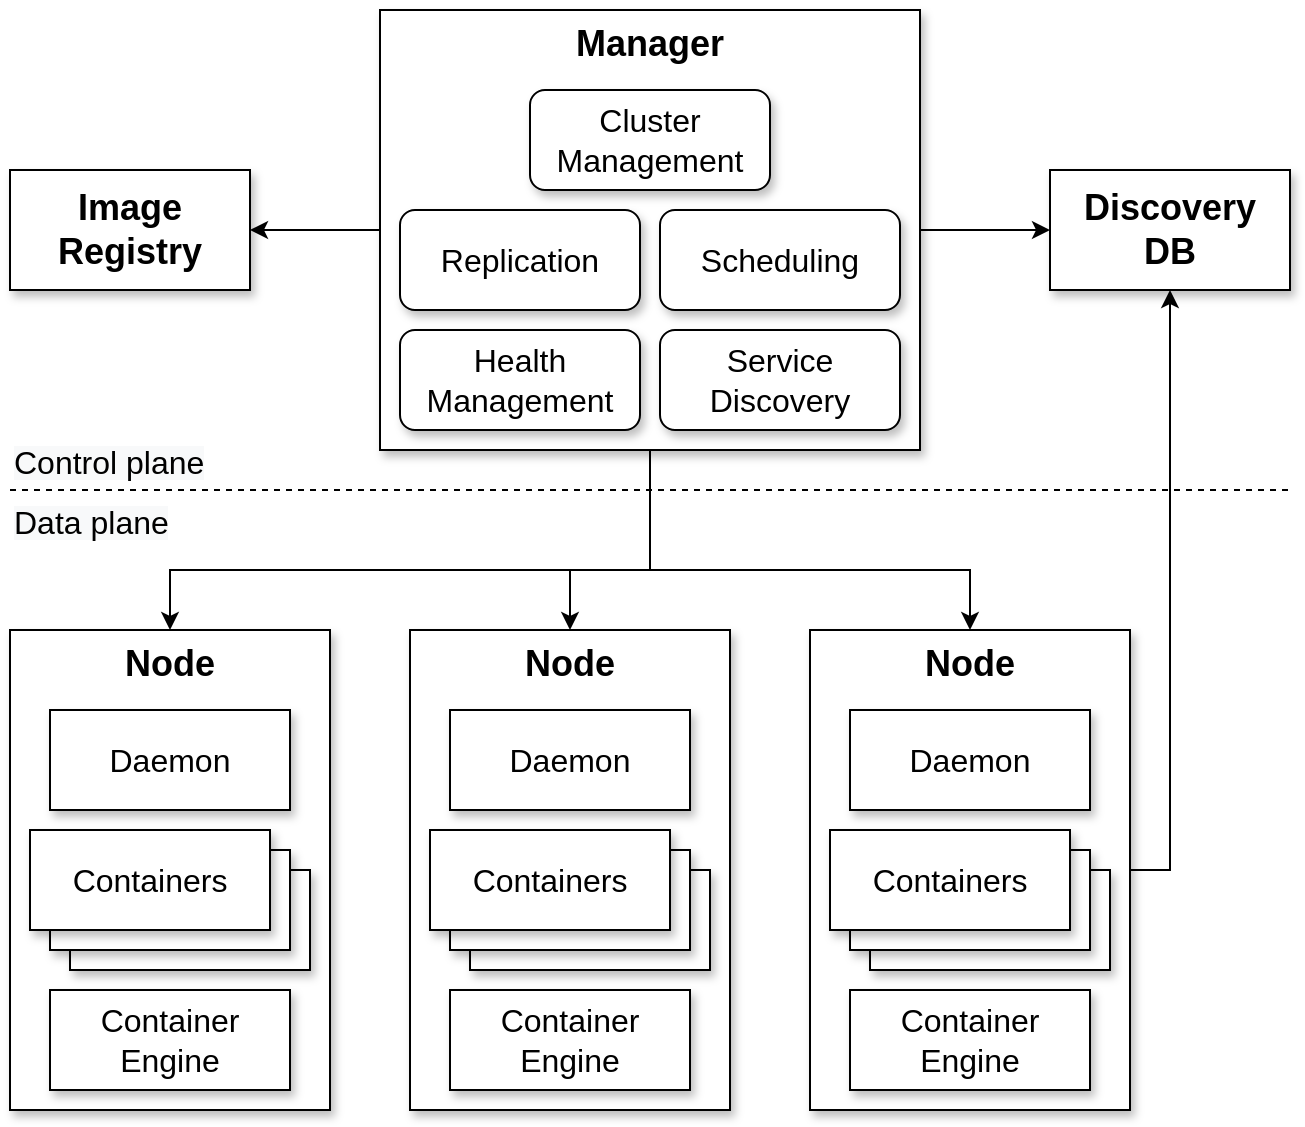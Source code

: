 <mxfile version="14.5.1" type="device"><diagram id="sGTMXH8njDxTxrf9McV2" name="Page-1"><mxGraphModel dx="1106" dy="837" grid="1" gridSize="10" guides="1" tooltips="1" connect="1" arrows="1" fold="1" page="1" pageScale="1" pageWidth="1100" pageHeight="850" math="0" shadow="0"><root><mxCell id="0"/><mxCell id="1" parent="0"/><mxCell id="jrh6HcXVlhJq9nKqbpKi-1" value="" style="edgeStyle=orthogonalEdgeStyle;rounded=0;orthogonalLoop=1;jettySize=auto;html=1;" parent="1" source="JRmslAJqSS6vHDavz7So-3" target="JRmslAJqSS6vHDavz7So-31" edge="1"><mxGeometry relative="1" as="geometry"/></mxCell><mxCell id="JRmslAJqSS6vHDavz7So-14" value="" style="edgeStyle=orthogonalEdgeStyle;rounded=0;orthogonalLoop=1;jettySize=auto;html=1;entryX=0.5;entryY=0;entryDx=0;entryDy=0;" parent="1" source="JRmslAJqSS6vHDavz7So-3" target="Tj_wFLu9c_E33zZebS4E-3" edge="1"><mxGeometry relative="1" as="geometry"><mxPoint x="520" y="470" as="targetPoint"/><Array as="points"><mxPoint x="560" y="440"/><mxPoint x="520" y="440"/></Array></mxGeometry></mxCell><mxCell id="JRmslAJqSS6vHDavz7So-22" value="" style="group" parent="1" vertex="1" connectable="0"><mxGeometry x="640" y="470" width="160" height="240" as="geometry"/></mxCell><mxCell id="JRmslAJqSS6vHDavz7So-23" value="&lt;font style=&quot;font-size: 18px&quot;&gt;&lt;b&gt;Node&lt;/b&gt;&lt;/font&gt;" style="rounded=0;whiteSpace=wrap;html=1;verticalAlign=top;shadow=1;" parent="JRmslAJqSS6vHDavz7So-22" vertex="1"><mxGeometry width="160" height="240" as="geometry"/></mxCell><mxCell id="JRmslAJqSS6vHDavz7So-24" value="&lt;font style=&quot;font-size: 16px&quot;&gt;Containers&lt;/font&gt;" style="rounded=0;whiteSpace=wrap;html=1;shadow=1;" parent="JRmslAJqSS6vHDavz7So-22" vertex="1"><mxGeometry x="30" y="120" width="120" height="50" as="geometry"/></mxCell><mxCell id="JRmslAJqSS6vHDavz7So-25" value="&lt;font style=&quot;font-size: 16px&quot;&gt;Containers&lt;/font&gt;" style="rounded=0;whiteSpace=wrap;html=1;shadow=1;" parent="JRmslAJqSS6vHDavz7So-22" vertex="1"><mxGeometry x="20" y="110" width="120" height="50" as="geometry"/></mxCell><mxCell id="JRmslAJqSS6vHDavz7So-26" value="&lt;font style=&quot;font-size: 16px&quot;&gt;Containers&lt;/font&gt;" style="rounded=0;whiteSpace=wrap;html=1;shadow=1;" parent="JRmslAJqSS6vHDavz7So-22" vertex="1"><mxGeometry x="10" y="100" width="120" height="50" as="geometry"/></mxCell><mxCell id="JRmslAJqSS6vHDavz7So-27" value="&lt;font style=&quot;font-size: 16px&quot;&gt;Daemon&lt;/font&gt;" style="rounded=0;whiteSpace=wrap;html=1;shadow=1;" parent="JRmslAJqSS6vHDavz7So-22" vertex="1"><mxGeometry x="20" y="40" width="120" height="50" as="geometry"/></mxCell><mxCell id="r55NWayZfvWeFaLp822p-4" style="edgeStyle=orthogonalEdgeStyle;rounded=0;orthogonalLoop=1;jettySize=auto;html=1;exitX=0.5;exitY=1;exitDx=0;exitDy=0;" parent="JRmslAJqSS6vHDavz7So-22" edge="1"><mxGeometry relative="1" as="geometry"><mxPoint x="80" y="180" as="sourcePoint"/><mxPoint x="80" y="180" as="targetPoint"/></mxGeometry></mxCell><mxCell id="Tj_wFLu9c_E33zZebS4E-1" value="&lt;font style=&quot;font-size: 16px&quot;&gt;Container Engine&lt;/font&gt;" style="rounded=0;whiteSpace=wrap;html=1;shadow=1;" parent="JRmslAJqSS6vHDavz7So-22" vertex="1"><mxGeometry x="20" y="180" width="120" height="50" as="geometry"/></mxCell><mxCell id="JRmslAJqSS6vHDavz7So-28" value="" style="edgeStyle=orthogonalEdgeStyle;rounded=0;orthogonalLoop=1;jettySize=auto;html=1;entryX=0.5;entryY=0;entryDx=0;entryDy=0;exitX=0.5;exitY=1;exitDx=0;exitDy=0;" parent="1" source="JRmslAJqSS6vHDavz7So-3" target="Tj_wFLu9c_E33zZebS4E-11" edge="1"><mxGeometry relative="1" as="geometry"><mxPoint x="530" y="395" as="sourcePoint"/><mxPoint x="320" y="470" as="targetPoint"/><Array as="points"><mxPoint x="560" y="440"/><mxPoint x="320" y="440"/></Array></mxGeometry></mxCell><mxCell id="JRmslAJqSS6vHDavz7So-29" value="" style="edgeStyle=orthogonalEdgeStyle;rounded=0;orthogonalLoop=1;jettySize=auto;html=1;exitX=0.5;exitY=1;exitDx=0;exitDy=0;entryX=0.5;entryY=0;entryDx=0;entryDy=0;" parent="1" source="JRmslAJqSS6vHDavz7So-3" target="JRmslAJqSS6vHDavz7So-23" edge="1"><mxGeometry relative="1" as="geometry"><mxPoint x="530" y="395" as="sourcePoint"/><mxPoint x="720" y="470" as="targetPoint"/><Array as="points"><mxPoint x="560" y="440"/><mxPoint x="720" y="440"/></Array></mxGeometry></mxCell><mxCell id="JRmslAJqSS6vHDavz7So-31" value="&lt;font style=&quot;font-size: 18px&quot;&gt;&lt;b&gt;Image Registry&lt;/b&gt;&lt;/font&gt;" style="rounded=0;whiteSpace=wrap;html=1;verticalAlign=middle;shadow=1;" parent="1" vertex="1"><mxGeometry x="240" y="240" width="120" height="60" as="geometry"/></mxCell><mxCell id="JRmslAJqSS6vHDavz7So-35" value="&lt;font style=&quot;font-size: 18px&quot;&gt;&lt;b&gt;Discovery DB&lt;/b&gt;&lt;/font&gt;" style="rounded=0;whiteSpace=wrap;html=1;verticalAlign=middle;spacingLeft=0;spacingBottom=0;spacing=3;shadow=1;" parent="1" vertex="1"><mxGeometry x="760" y="240" width="120" height="60" as="geometry"/></mxCell><mxCell id="JRmslAJqSS6vHDavz7So-36" value="" style="edgeStyle=orthogonalEdgeStyle;rounded=0;orthogonalLoop=1;jettySize=auto;html=1;entryX=0;entryY=0.5;entryDx=0;entryDy=0;exitX=1;exitY=0.5;exitDx=0;exitDy=0;" parent="1" source="JRmslAJqSS6vHDavz7So-3" target="JRmslAJqSS6vHDavz7So-35" edge="1"><mxGeometry relative="1" as="geometry"><mxPoint x="460" y="305" as="sourcePoint"/><mxPoint x="370" y="305" as="targetPoint"/></mxGeometry></mxCell><mxCell id="JRmslAJqSS6vHDavz7So-37" value="" style="edgeStyle=orthogonalEdgeStyle;rounded=0;orthogonalLoop=1;jettySize=auto;html=1;entryX=0.5;entryY=1;entryDx=0;entryDy=0;exitX=1;exitY=0.5;exitDx=0;exitDy=0;" parent="1" source="JRmslAJqSS6vHDavz7So-23" target="JRmslAJqSS6vHDavz7So-35" edge="1"><mxGeometry relative="1" as="geometry"><mxPoint x="530" y="395" as="sourcePoint"/><mxPoint x="730" y="475" as="targetPoint"/></mxGeometry></mxCell><mxCell id="wjb-W7vyoI8IyO36brAT-1" value="" style="endArrow=none;dashed=1;html=1;" parent="1" edge="1"><mxGeometry width="50" height="50" relative="1" as="geometry"><mxPoint x="240" y="400" as="sourcePoint"/><mxPoint x="880" y="400" as="targetPoint"/></mxGeometry></mxCell><mxCell id="wjb-W7vyoI8IyO36brAT-2" value="&lt;span style=&quot;color: rgb(0 , 0 , 0) ; font-family: &amp;#34;helvetica&amp;#34; ; font-size: 16px ; font-style: normal ; font-weight: 400 ; letter-spacing: normal ; text-align: center ; text-indent: 0px ; text-transform: none ; word-spacing: 0px ; background-color: rgb(248 , 249 , 250) ; display: inline ; float: none&quot;&gt;Control plane&lt;/span&gt;" style="text;whiteSpace=wrap;html=1;" parent="1" vertex="1"><mxGeometry x="240" y="370" width="120" height="30" as="geometry"/></mxCell><mxCell id="wjb-W7vyoI8IyO36brAT-3" value="&lt;span style=&quot;color: rgb(0 , 0 , 0) ; font-family: &amp;#34;helvetica&amp;#34; ; font-size: 16px ; font-style: normal ; font-weight: 400 ; letter-spacing: normal ; text-align: center ; text-indent: 0px ; text-transform: none ; word-spacing: 0px ; background-color: rgb(248 , 249 , 250) ; display: inline ; float: none&quot;&gt;Data plane&lt;/span&gt;" style="text;whiteSpace=wrap;html=1;" parent="1" vertex="1"><mxGeometry x="240" y="400" width="120" height="30" as="geometry"/></mxCell><mxCell id="Tj_wFLu9c_E33zZebS4E-2" value="" style="group;shadow=1;" parent="1" vertex="1" connectable="0"><mxGeometry x="440" y="470" width="160" height="240" as="geometry"/></mxCell><mxCell id="Tj_wFLu9c_E33zZebS4E-3" value="&lt;font style=&quot;font-size: 18px&quot;&gt;&lt;b&gt;Node&lt;/b&gt;&lt;/font&gt;" style="rounded=0;whiteSpace=wrap;html=1;verticalAlign=top;shadow=1;" parent="Tj_wFLu9c_E33zZebS4E-2" vertex="1"><mxGeometry width="160" height="240" as="geometry"/></mxCell><mxCell id="Tj_wFLu9c_E33zZebS4E-4" value="&lt;font style=&quot;font-size: 16px&quot;&gt;Containers&lt;/font&gt;" style="rounded=0;whiteSpace=wrap;html=1;shadow=1;" parent="Tj_wFLu9c_E33zZebS4E-2" vertex="1"><mxGeometry x="30" y="120" width="120" height="50" as="geometry"/></mxCell><mxCell id="Tj_wFLu9c_E33zZebS4E-5" value="&lt;font style=&quot;font-size: 16px&quot;&gt;Containers&lt;/font&gt;" style="rounded=0;whiteSpace=wrap;html=1;shadow=1;" parent="Tj_wFLu9c_E33zZebS4E-2" vertex="1"><mxGeometry x="20" y="110" width="120" height="50" as="geometry"/></mxCell><mxCell id="Tj_wFLu9c_E33zZebS4E-6" value="&lt;font style=&quot;font-size: 16px&quot;&gt;Containers&lt;/font&gt;" style="rounded=0;whiteSpace=wrap;html=1;shadow=1;" parent="Tj_wFLu9c_E33zZebS4E-2" vertex="1"><mxGeometry x="10" y="100" width="120" height="50" as="geometry"/></mxCell><mxCell id="Tj_wFLu9c_E33zZebS4E-7" value="&lt;font style=&quot;font-size: 16px&quot;&gt;Daemon&lt;/font&gt;" style="rounded=0;whiteSpace=wrap;html=1;shadow=1;" parent="Tj_wFLu9c_E33zZebS4E-2" vertex="1"><mxGeometry x="20" y="40" width="120" height="50" as="geometry"/></mxCell><mxCell id="Tj_wFLu9c_E33zZebS4E-8" style="edgeStyle=orthogonalEdgeStyle;rounded=0;orthogonalLoop=1;jettySize=auto;html=1;exitX=0.5;exitY=1;exitDx=0;exitDy=0;shadow=1;" parent="Tj_wFLu9c_E33zZebS4E-2" edge="1"><mxGeometry relative="1" as="geometry"><mxPoint x="80" y="180" as="sourcePoint"/><mxPoint x="80" y="180" as="targetPoint"/></mxGeometry></mxCell><mxCell id="Tj_wFLu9c_E33zZebS4E-9" value="&lt;font style=&quot;font-size: 16px&quot;&gt;Container Engine&lt;/font&gt;" style="rounded=0;whiteSpace=wrap;html=1;shadow=1;" parent="Tj_wFLu9c_E33zZebS4E-2" vertex="1"><mxGeometry x="20" y="180" width="120" height="50" as="geometry"/></mxCell><mxCell id="Tj_wFLu9c_E33zZebS4E-10" value="" style="group;shadow=1;" parent="1" vertex="1" connectable="0"><mxGeometry x="240" y="470" width="160" height="240" as="geometry"/></mxCell><mxCell id="Tj_wFLu9c_E33zZebS4E-11" value="&lt;font style=&quot;font-size: 18px&quot;&gt;&lt;b&gt;Node&lt;/b&gt;&lt;/font&gt;" style="rounded=0;whiteSpace=wrap;html=1;verticalAlign=top;shadow=1;" parent="Tj_wFLu9c_E33zZebS4E-10" vertex="1"><mxGeometry width="160" height="240" as="geometry"/></mxCell><mxCell id="Tj_wFLu9c_E33zZebS4E-12" value="&lt;font style=&quot;font-size: 16px&quot;&gt;Containers&lt;/font&gt;" style="rounded=0;whiteSpace=wrap;html=1;shadow=1;" parent="Tj_wFLu9c_E33zZebS4E-10" vertex="1"><mxGeometry x="30" y="120" width="120" height="50" as="geometry"/></mxCell><mxCell id="Tj_wFLu9c_E33zZebS4E-13" value="&lt;font style=&quot;font-size: 16px&quot;&gt;Containers&lt;/font&gt;" style="rounded=0;whiteSpace=wrap;html=1;shadow=1;" parent="Tj_wFLu9c_E33zZebS4E-10" vertex="1"><mxGeometry x="20" y="110" width="120" height="50" as="geometry"/></mxCell><mxCell id="Tj_wFLu9c_E33zZebS4E-14" value="&lt;font style=&quot;font-size: 16px&quot;&gt;Containers&lt;/font&gt;" style="rounded=0;whiteSpace=wrap;html=1;shadow=1;" parent="Tj_wFLu9c_E33zZebS4E-10" vertex="1"><mxGeometry x="10" y="100" width="120" height="50" as="geometry"/></mxCell><mxCell id="Tj_wFLu9c_E33zZebS4E-15" value="&lt;font style=&quot;font-size: 16px&quot;&gt;Daemon&lt;/font&gt;" style="rounded=0;whiteSpace=wrap;html=1;shadow=1;" parent="Tj_wFLu9c_E33zZebS4E-10" vertex="1"><mxGeometry x="20" y="40" width="120" height="50" as="geometry"/></mxCell><mxCell id="Tj_wFLu9c_E33zZebS4E-16" style="edgeStyle=orthogonalEdgeStyle;rounded=0;orthogonalLoop=1;jettySize=auto;html=1;exitX=0.5;exitY=1;exitDx=0;exitDy=0;shadow=1;" parent="Tj_wFLu9c_E33zZebS4E-10" edge="1"><mxGeometry relative="1" as="geometry"><mxPoint x="80" y="180" as="sourcePoint"/><mxPoint x="80" y="180" as="targetPoint"/></mxGeometry></mxCell><mxCell id="Tj_wFLu9c_E33zZebS4E-17" value="&lt;font style=&quot;font-size: 16px&quot;&gt;Container Engine&lt;/font&gt;" style="rounded=0;whiteSpace=wrap;html=1;shadow=1;" parent="Tj_wFLu9c_E33zZebS4E-10" vertex="1"><mxGeometry x="20" y="180" width="120" height="50" as="geometry"/></mxCell><mxCell id="ALkRWgXjZet6T7za1Y_e-2" value="" style="group;shadow=0;" parent="1" vertex="1" connectable="0"><mxGeometry x="425" y="160" width="270" height="220" as="geometry"/></mxCell><mxCell id="JRmslAJqSS6vHDavz7So-3" value="&lt;font style=&quot;font-size: 18px&quot;&gt;&lt;b&gt;Manager&lt;/b&gt;&lt;/font&gt;" style="rounded=0;whiteSpace=wrap;html=1;verticalAlign=top;shadow=1;" parent="ALkRWgXjZet6T7za1Y_e-2" vertex="1"><mxGeometry width="270" height="220" as="geometry"/></mxCell><mxCell id="JRmslAJqSS6vHDavz7So-1" value="&lt;span style=&quot;font-size: 16px&quot;&gt;Replication&lt;/span&gt;" style="rounded=1;whiteSpace=wrap;html=1;shadow=1;" parent="ALkRWgXjZet6T7za1Y_e-2" vertex="1"><mxGeometry x="10" y="100" width="120" height="50" as="geometry"/></mxCell><mxCell id="JRmslAJqSS6vHDavz7So-2" value="&lt;span style=&quot;font-family: &amp;#34;helvetica&amp;#34; ; font-size: 16px&quot;&gt;Scheduling&lt;/span&gt;" style="rounded=1;whiteSpace=wrap;html=1;shadow=1;" parent="ALkRWgXjZet6T7za1Y_e-2" vertex="1"><mxGeometry x="140" y="100" width="120" height="50" as="geometry"/></mxCell><mxCell id="r55NWayZfvWeFaLp822p-1" value="&lt;span style=&quot;font-size: 16px&quot;&gt;Service Discovery&lt;/span&gt;" style="rounded=1;whiteSpace=wrap;html=1;spacingLeft=0;spacingBottom=0;spacingRight=0;spacing=3;shadow=1;" parent="ALkRWgXjZet6T7za1Y_e-2" vertex="1"><mxGeometry x="140" y="160" width="120" height="50" as="geometry"/></mxCell><mxCell id="jrh6HcXVlhJq9nKqbpKi-2" value="&lt;span style=&quot;font-size: 16px&quot;&gt;Health Management&lt;/span&gt;" style="rounded=1;whiteSpace=wrap;html=1;spacingLeft=0;spacingBottom=0;spacingRight=0;spacing=3;shadow=1;" parent="ALkRWgXjZet6T7za1Y_e-2" vertex="1"><mxGeometry x="10" y="160" width="120" height="50" as="geometry"/></mxCell><mxCell id="ALkRWgXjZet6T7za1Y_e-1" value="&lt;span style=&quot;font-size: 16px&quot;&gt;Cluster Management&lt;/span&gt;" style="rounded=1;whiteSpace=wrap;html=1;shadow=1;" parent="ALkRWgXjZet6T7za1Y_e-2" vertex="1"><mxGeometry x="75" y="40" width="120" height="50" as="geometry"/></mxCell></root></mxGraphModel></diagram></mxfile>